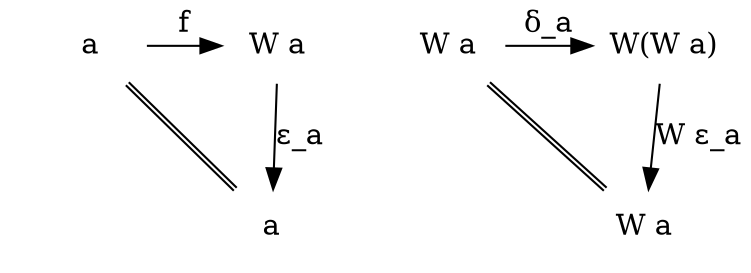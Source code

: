 digraph {
  node [shape=plaintext]

  aL2 [label="a"]
  aR2 [label="a"]
  Wa2 [label="W a"]
  dummy2 [style=invis]

  { rank=same aL2 Wa2 }

  aL2 -> Wa2 [label="f"]
  Wa2 -> aR2 [label="ε_a"]
  aL2 -> aR2 [label="" color="black:black" arrowhead=none]
  aL2 -> dummy2 [style=invis]

  WaL1 [label="W a"]
  WaR1 [label="W a"]
  WWa1 [label="W(W a)"]
  dummy1 [style=invis]

  { rank=same WaL1 WWa1 }

  WaL1 -> WWa1 [label="δ_a"]
  WWa1 -> WaR1 [label="W ε_a"]
  WaL1 -> WaR1 [label="" color="black:black" arrowhead=none]
  WaL1 -> dummy1 [style=invis]
}
